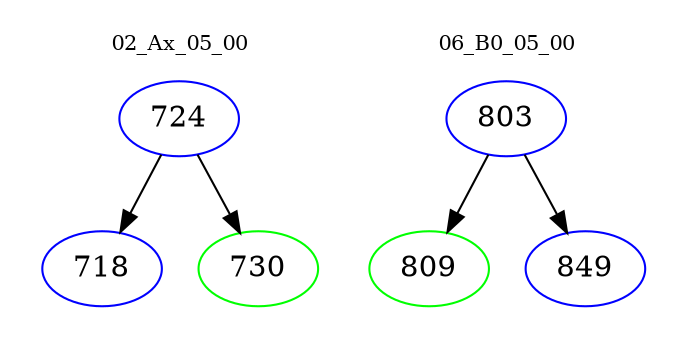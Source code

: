 digraph{
subgraph cluster_0 {
color = white
label = "02_Ax_05_00";
fontsize=10;
T0_724 [label="724", color="blue"]
T0_724 -> T0_718 [color="black"]
T0_718 [label="718", color="blue"]
T0_724 -> T0_730 [color="black"]
T0_730 [label="730", color="green"]
}
subgraph cluster_1 {
color = white
label = "06_B0_05_00";
fontsize=10;
T1_803 [label="803", color="blue"]
T1_803 -> T1_809 [color="black"]
T1_809 [label="809", color="green"]
T1_803 -> T1_849 [color="black"]
T1_849 [label="849", color="blue"]
}
}
